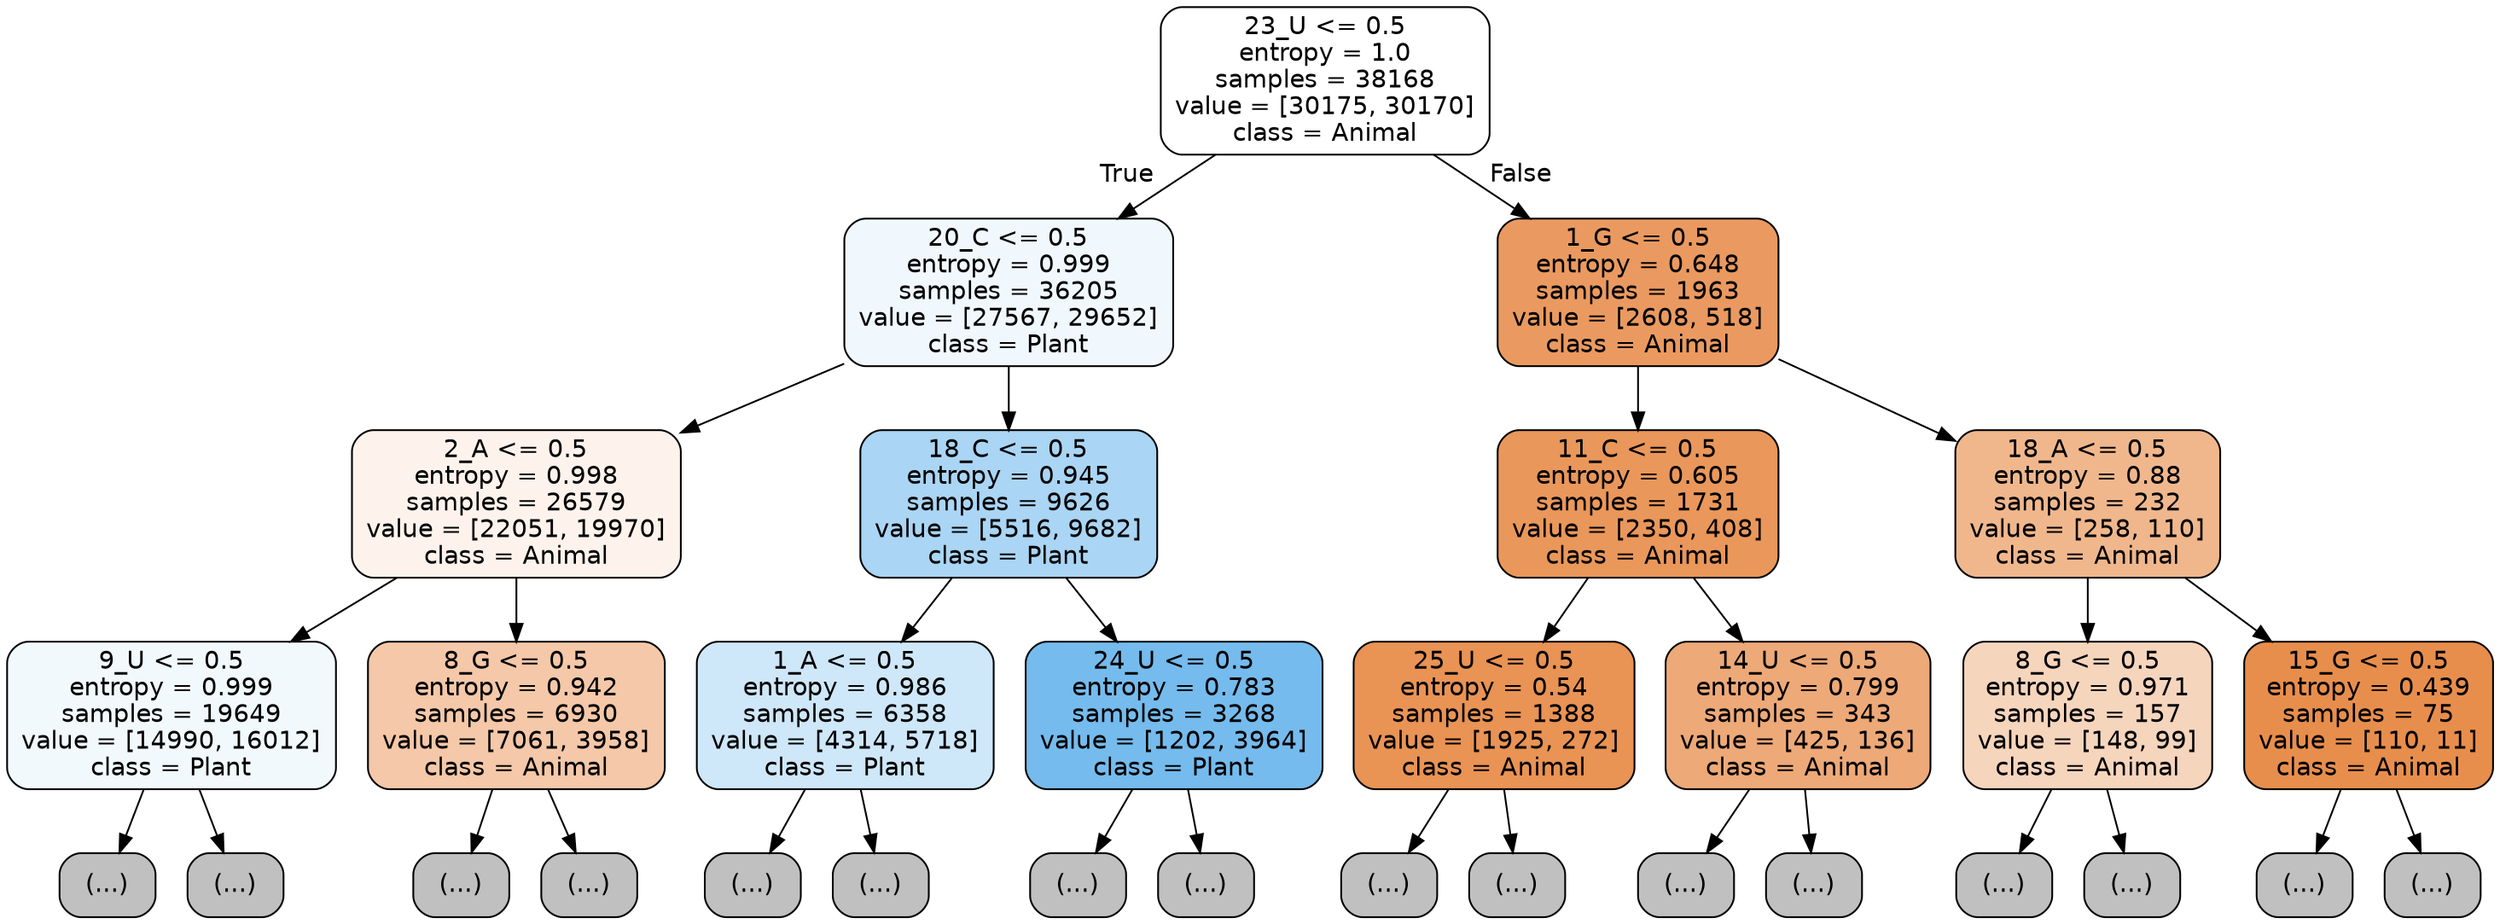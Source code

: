 digraph Tree {
node [shape=box, style="filled, rounded", color="black", fontname="helvetica"] ;
edge [fontname="helvetica"] ;
0 [label="23_U <= 0.5\nentropy = 1.0\nsamples = 38168\nvalue = [30175, 30170]\nclass = Animal", fillcolor="#ffffff"] ;
1 [label="20_C <= 0.5\nentropy = 0.999\nsamples = 36205\nvalue = [27567, 29652]\nclass = Plant", fillcolor="#f1f8fd"] ;
0 -> 1 [labeldistance=2.5, labelangle=45, headlabel="True"] ;
2 [label="2_A <= 0.5\nentropy = 0.998\nsamples = 26579\nvalue = [22051, 19970]\nclass = Animal", fillcolor="#fdf3ec"] ;
1 -> 2 ;
3 [label="9_U <= 0.5\nentropy = 0.999\nsamples = 19649\nvalue = [14990, 16012]\nclass = Plant", fillcolor="#f2f9fd"] ;
2 -> 3 ;
4 [label="(...)", fillcolor="#C0C0C0"] ;
3 -> 4 ;
6587 [label="(...)", fillcolor="#C0C0C0"] ;
3 -> 6587 ;
9256 [label="8_G <= 0.5\nentropy = 0.942\nsamples = 6930\nvalue = [7061, 3958]\nclass = Animal", fillcolor="#f4c8a8"] ;
2 -> 9256 ;
9257 [label="(...)", fillcolor="#C0C0C0"] ;
9256 -> 9257 ;
11562 [label="(...)", fillcolor="#C0C0C0"] ;
9256 -> 11562 ;
12363 [label="18_C <= 0.5\nentropy = 0.945\nsamples = 9626\nvalue = [5516, 9682]\nclass = Plant", fillcolor="#aad5f4"] ;
1 -> 12363 ;
12364 [label="1_A <= 0.5\nentropy = 0.986\nsamples = 6358\nvalue = [4314, 5718]\nclass = Plant", fillcolor="#cee7f9"] ;
12363 -> 12364 ;
12365 [label="(...)", fillcolor="#C0C0C0"] ;
12364 -> 12365 ;
14694 [label="(...)", fillcolor="#C0C0C0"] ;
12364 -> 14694 ;
15359 [label="24_U <= 0.5\nentropy = 0.783\nsamples = 3268\nvalue = [1202, 3964]\nclass = Plant", fillcolor="#75bbed"] ;
12363 -> 15359 ;
15360 [label="(...)", fillcolor="#C0C0C0"] ;
15359 -> 15360 ;
16205 [label="(...)", fillcolor="#C0C0C0"] ;
15359 -> 16205 ;
16220 [label="1_G <= 0.5\nentropy = 0.648\nsamples = 1963\nvalue = [2608, 518]\nclass = Animal", fillcolor="#ea9a60"] ;
0 -> 16220 [labeldistance=2.5, labelangle=-45, headlabel="False"] ;
16221 [label="11_C <= 0.5\nentropy = 0.605\nsamples = 1731\nvalue = [2350, 408]\nclass = Animal", fillcolor="#ea975b"] ;
16220 -> 16221 ;
16222 [label="25_U <= 0.5\nentropy = 0.54\nsamples = 1388\nvalue = [1925, 272]\nclass = Animal", fillcolor="#e99355"] ;
16221 -> 16222 ;
16223 [label="(...)", fillcolor="#C0C0C0"] ;
16222 -> 16223 ;
16620 [label="(...)", fillcolor="#C0C0C0"] ;
16222 -> 16620 ;
16645 [label="14_U <= 0.5\nentropy = 0.799\nsamples = 343\nvalue = [425, 136]\nclass = Animal", fillcolor="#eda978"] ;
16221 -> 16645 ;
16646 [label="(...)", fillcolor="#C0C0C0"] ;
16645 -> 16646 ;
16753 [label="(...)", fillcolor="#C0C0C0"] ;
16645 -> 16753 ;
16786 [label="18_A <= 0.5\nentropy = 0.88\nsamples = 232\nvalue = [258, 110]\nclass = Animal", fillcolor="#f0b78d"] ;
16220 -> 16786 ;
16787 [label="8_G <= 0.5\nentropy = 0.971\nsamples = 157\nvalue = [148, 99]\nclass = Animal", fillcolor="#f6d5bd"] ;
16786 -> 16787 ;
16788 [label="(...)", fillcolor="#C0C0C0"] ;
16787 -> 16788 ;
16869 [label="(...)", fillcolor="#C0C0C0"] ;
16787 -> 16869 ;
16890 [label="15_G <= 0.5\nentropy = 0.439\nsamples = 75\nvalue = [110, 11]\nclass = Animal", fillcolor="#e88e4d"] ;
16786 -> 16890 ;
16891 [label="(...)", fillcolor="#C0C0C0"] ;
16890 -> 16891 ;
16904 [label="(...)", fillcolor="#C0C0C0"] ;
16890 -> 16904 ;
}
